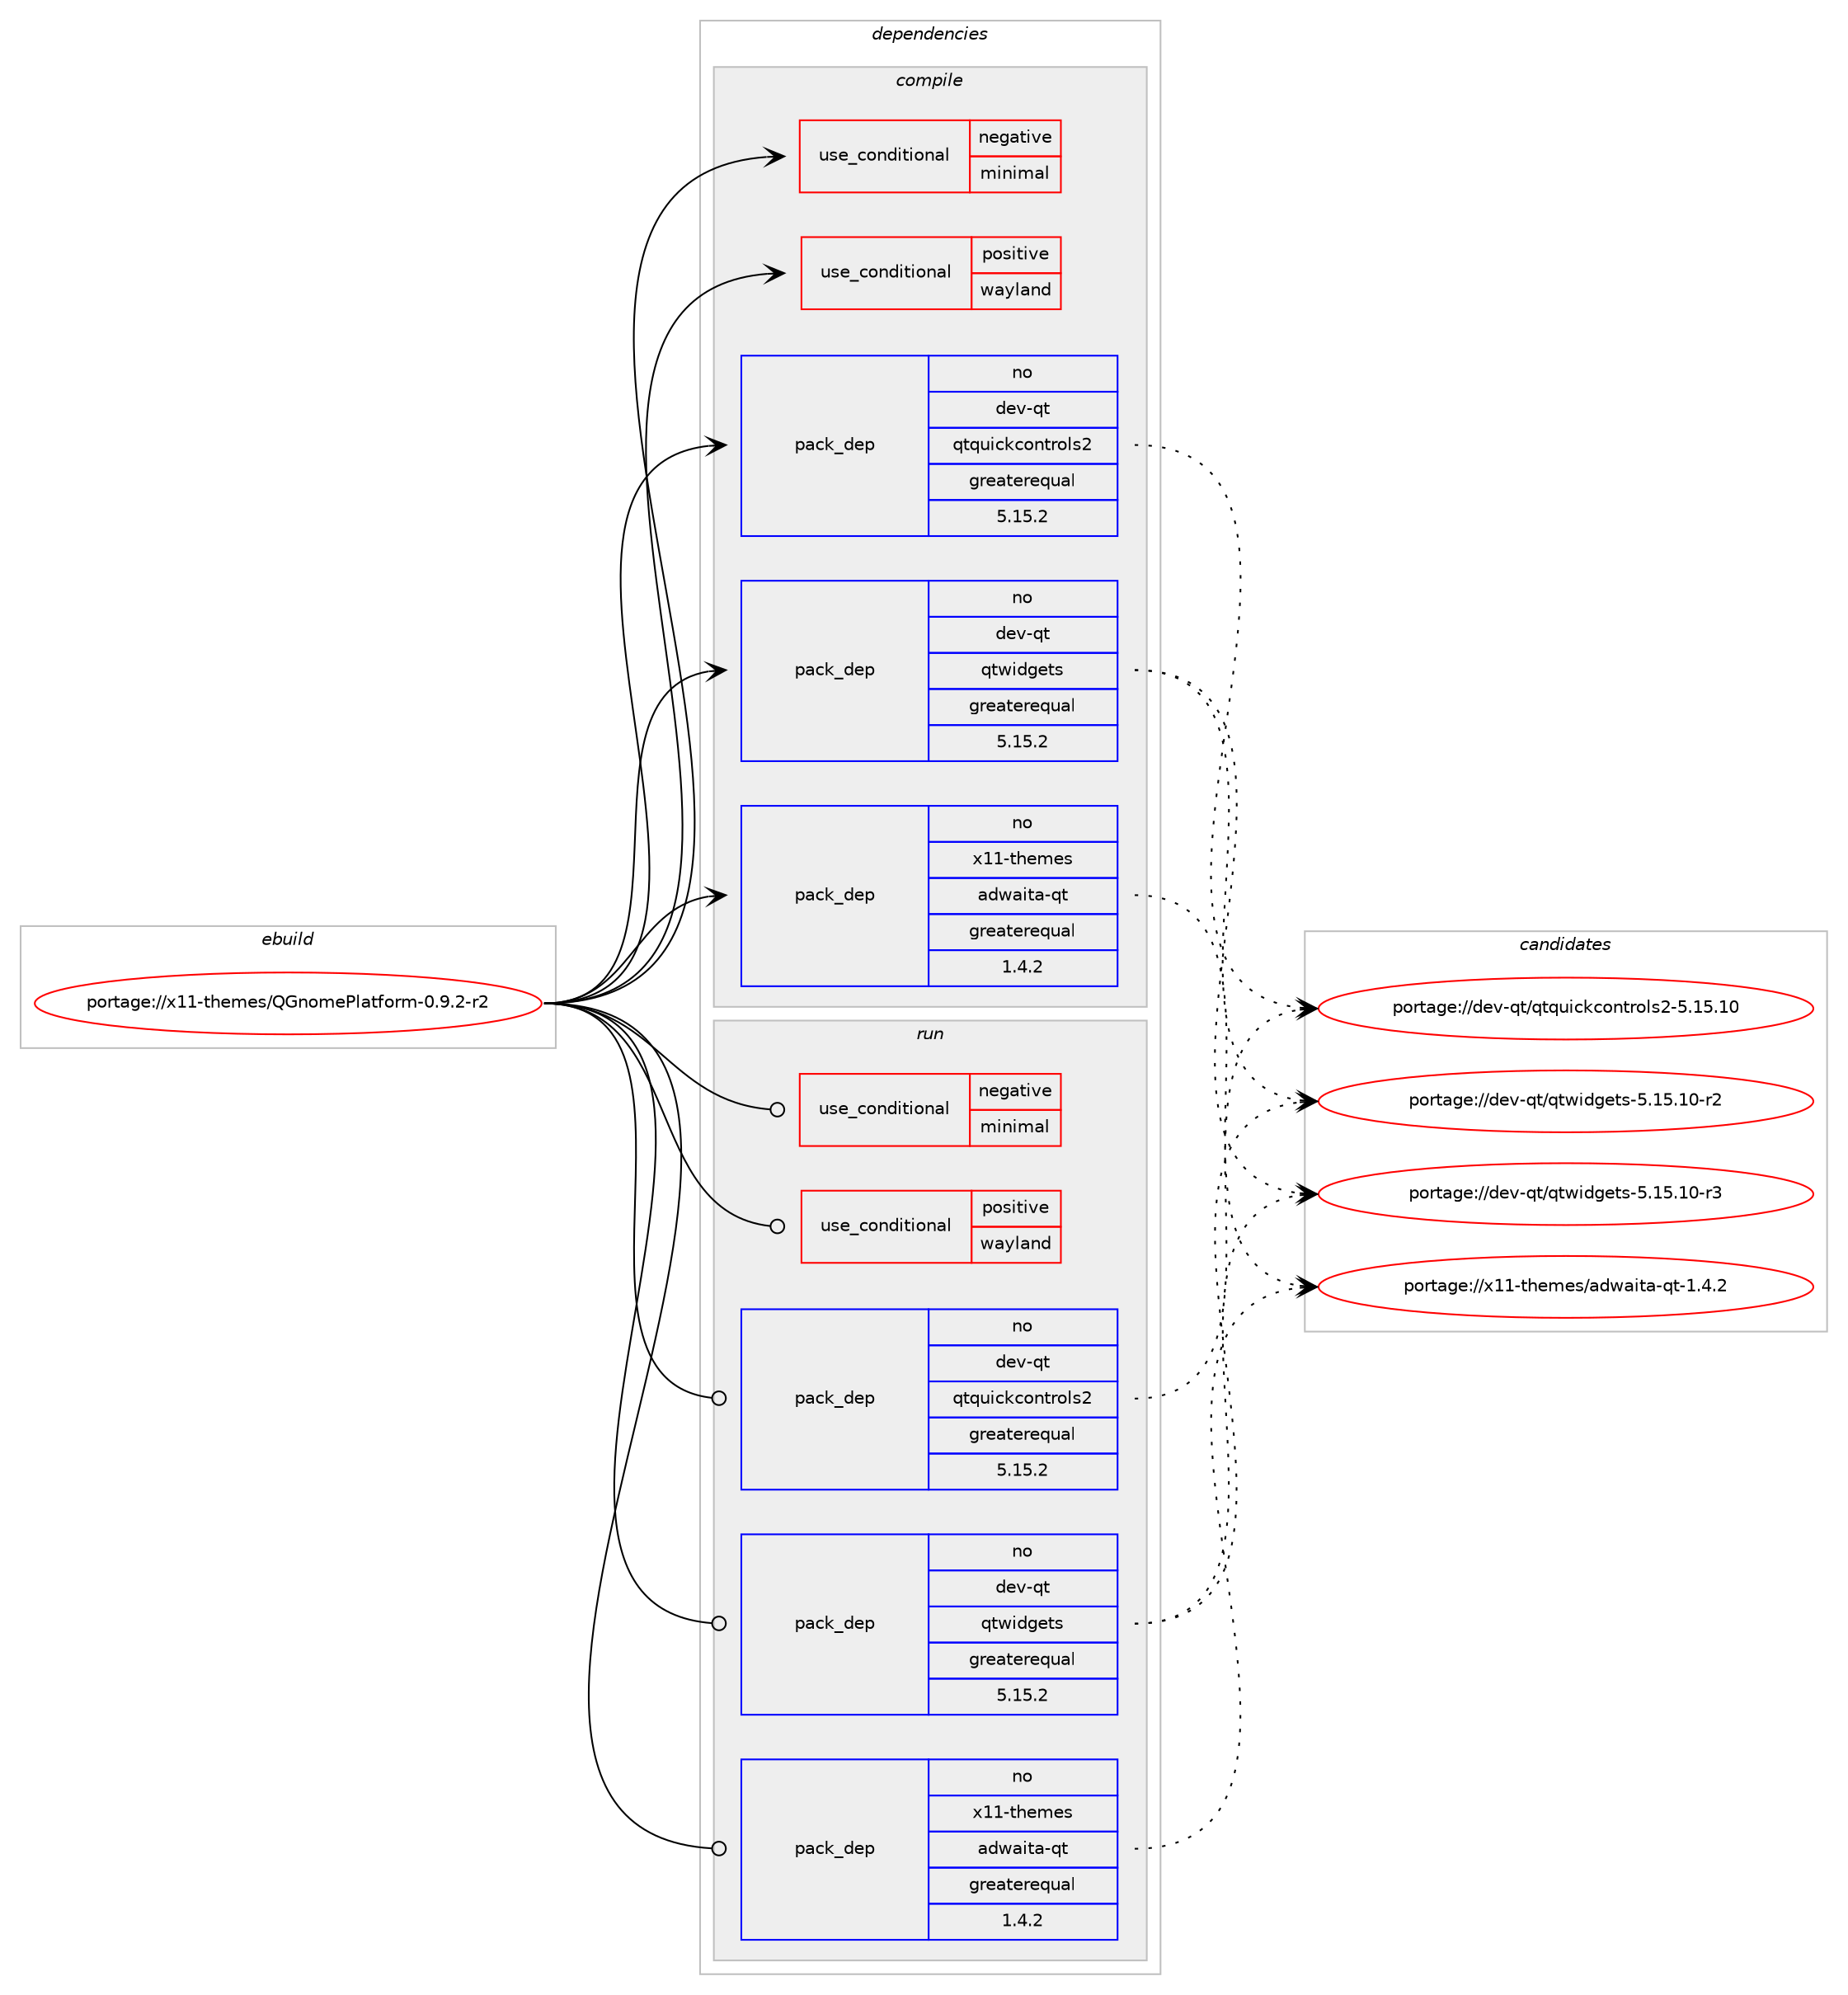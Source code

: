 digraph prolog {

# *************
# Graph options
# *************

newrank=true;
concentrate=true;
compound=true;
graph [rankdir=LR,fontname=Helvetica,fontsize=10,ranksep=1.5];#, ranksep=2.5, nodesep=0.2];
edge  [arrowhead=vee];
node  [fontname=Helvetica,fontsize=10];

# **********
# The ebuild
# **********

subgraph cluster_leftcol {
color=gray;
rank=same;
label=<<i>ebuild</i>>;
id [label="portage://x11-themes/QGnomePlatform-0.9.2-r2", color=red, width=4, href="../x11-themes/QGnomePlatform-0.9.2-r2.svg"];
}

# ****************
# The dependencies
# ****************

subgraph cluster_midcol {
color=gray;
label=<<i>dependencies</i>>;
subgraph cluster_compile {
fillcolor="#eeeeee";
style=filled;
label=<<i>compile</i>>;
subgraph cond878 {
dependency1896 [label=<<TABLE BORDER="0" CELLBORDER="1" CELLSPACING="0" CELLPADDING="4"><TR><TD ROWSPAN="3" CELLPADDING="10">use_conditional</TD></TR><TR><TD>negative</TD></TR><TR><TD>minimal</TD></TR></TABLE>>, shape=none, color=red];
# *** BEGIN UNKNOWN DEPENDENCY TYPE (TODO) ***
# dependency1896 -> package_dependency(portage://x11-themes/QGnomePlatform-0.9.2-r2,install,no,kde-frameworks,qqc2-desktop-style,none,[,,],[slot(5),equal],[])
# *** END UNKNOWN DEPENDENCY TYPE (TODO) ***

}
id:e -> dependency1896:w [weight=20,style="solid",arrowhead="vee"];
subgraph cond879 {
dependency1897 [label=<<TABLE BORDER="0" CELLBORDER="1" CELLSPACING="0" CELLPADDING="4"><TR><TD ROWSPAN="3" CELLPADDING="10">use_conditional</TD></TR><TR><TD>positive</TD></TR><TR><TD>wayland</TD></TR></TABLE>>, shape=none, color=red];
# *** BEGIN UNKNOWN DEPENDENCY TYPE (TODO) ***
# dependency1897 -> package_dependency(portage://x11-themes/QGnomePlatform-0.9.2-r2,install,no,dev-qt,qtwayland,none,[,,],[slot(5),equal],[])
# *** END UNKNOWN DEPENDENCY TYPE (TODO) ***

}
id:e -> dependency1897:w [weight=20,style="solid",arrowhead="vee"];
# *** BEGIN UNKNOWN DEPENDENCY TYPE (TODO) ***
# id -> package_dependency(portage://x11-themes/QGnomePlatform-0.9.2-r2,install,no,dev-qt,qtdbus,none,[,,],[slot(5),equal],[])
# *** END UNKNOWN DEPENDENCY TYPE (TODO) ***

subgraph pack951 {
dependency1898 [label=<<TABLE BORDER="0" CELLBORDER="1" CELLSPACING="0" CELLPADDING="4" WIDTH="220"><TR><TD ROWSPAN="6" CELLPADDING="30">pack_dep</TD></TR><TR><TD WIDTH="110">no</TD></TR><TR><TD>dev-qt</TD></TR><TR><TD>qtquickcontrols2</TD></TR><TR><TD>greaterequal</TD></TR><TR><TD>5.15.2</TD></TR></TABLE>>, shape=none, color=blue];
}
id:e -> dependency1898:w [weight=20,style="solid",arrowhead="vee"];
subgraph pack952 {
dependency1899 [label=<<TABLE BORDER="0" CELLBORDER="1" CELLSPACING="0" CELLPADDING="4" WIDTH="220"><TR><TD ROWSPAN="6" CELLPADDING="30">pack_dep</TD></TR><TR><TD WIDTH="110">no</TD></TR><TR><TD>dev-qt</TD></TR><TR><TD>qtwidgets</TD></TR><TR><TD>greaterequal</TD></TR><TR><TD>5.15.2</TD></TR></TABLE>>, shape=none, color=blue];
}
id:e -> dependency1899:w [weight=20,style="solid",arrowhead="vee"];
# *** BEGIN UNKNOWN DEPENDENCY TYPE (TODO) ***
# id -> package_dependency(portage://x11-themes/QGnomePlatform-0.9.2-r2,install,no,gnome-base,gsettings-desktop-schemas,none,[,,],[],[])
# *** END UNKNOWN DEPENDENCY TYPE (TODO) ***

# *** BEGIN UNKNOWN DEPENDENCY TYPE (TODO) ***
# id -> package_dependency(portage://x11-themes/QGnomePlatform-0.9.2-r2,install,no,sys-apps,xdg-desktop-portal,none,[,,],[],[])
# *** END UNKNOWN DEPENDENCY TYPE (TODO) ***

# *** BEGIN UNKNOWN DEPENDENCY TYPE (TODO) ***
# id -> package_dependency(portage://x11-themes/QGnomePlatform-0.9.2-r2,install,no,x11-libs,gtk+,none,[,,],[slot(3)],[])
# *** END UNKNOWN DEPENDENCY TYPE (TODO) ***

subgraph pack953 {
dependency1900 [label=<<TABLE BORDER="0" CELLBORDER="1" CELLSPACING="0" CELLPADDING="4" WIDTH="220"><TR><TD ROWSPAN="6" CELLPADDING="30">pack_dep</TD></TR><TR><TD WIDTH="110">no</TD></TR><TR><TD>x11-themes</TD></TR><TR><TD>adwaita-qt</TD></TR><TR><TD>greaterequal</TD></TR><TR><TD>1.4.2</TD></TR></TABLE>>, shape=none, color=blue];
}
id:e -> dependency1900:w [weight=20,style="solid",arrowhead="vee"];
}
subgraph cluster_compileandrun {
fillcolor="#eeeeee";
style=filled;
label=<<i>compile and run</i>>;
}
subgraph cluster_run {
fillcolor="#eeeeee";
style=filled;
label=<<i>run</i>>;
subgraph cond880 {
dependency1901 [label=<<TABLE BORDER="0" CELLBORDER="1" CELLSPACING="0" CELLPADDING="4"><TR><TD ROWSPAN="3" CELLPADDING="10">use_conditional</TD></TR><TR><TD>negative</TD></TR><TR><TD>minimal</TD></TR></TABLE>>, shape=none, color=red];
# *** BEGIN UNKNOWN DEPENDENCY TYPE (TODO) ***
# dependency1901 -> package_dependency(portage://x11-themes/QGnomePlatform-0.9.2-r2,run,no,kde-frameworks,qqc2-desktop-style,none,[,,],[slot(5),equal],[])
# *** END UNKNOWN DEPENDENCY TYPE (TODO) ***

}
id:e -> dependency1901:w [weight=20,style="solid",arrowhead="odot"];
subgraph cond881 {
dependency1902 [label=<<TABLE BORDER="0" CELLBORDER="1" CELLSPACING="0" CELLPADDING="4"><TR><TD ROWSPAN="3" CELLPADDING="10">use_conditional</TD></TR><TR><TD>positive</TD></TR><TR><TD>wayland</TD></TR></TABLE>>, shape=none, color=red];
# *** BEGIN UNKNOWN DEPENDENCY TYPE (TODO) ***
# dependency1902 -> package_dependency(portage://x11-themes/QGnomePlatform-0.9.2-r2,run,no,dev-qt,qtwayland,none,[,,],[slot(5),equal],[])
# *** END UNKNOWN DEPENDENCY TYPE (TODO) ***

}
id:e -> dependency1902:w [weight=20,style="solid",arrowhead="odot"];
# *** BEGIN UNKNOWN DEPENDENCY TYPE (TODO) ***
# id -> package_dependency(portage://x11-themes/QGnomePlatform-0.9.2-r2,run,no,dev-qt,qtdbus,none,[,,],[slot(5),equal],[])
# *** END UNKNOWN DEPENDENCY TYPE (TODO) ***

subgraph pack954 {
dependency1903 [label=<<TABLE BORDER="0" CELLBORDER="1" CELLSPACING="0" CELLPADDING="4" WIDTH="220"><TR><TD ROWSPAN="6" CELLPADDING="30">pack_dep</TD></TR><TR><TD WIDTH="110">no</TD></TR><TR><TD>dev-qt</TD></TR><TR><TD>qtquickcontrols2</TD></TR><TR><TD>greaterequal</TD></TR><TR><TD>5.15.2</TD></TR></TABLE>>, shape=none, color=blue];
}
id:e -> dependency1903:w [weight=20,style="solid",arrowhead="odot"];
subgraph pack955 {
dependency1904 [label=<<TABLE BORDER="0" CELLBORDER="1" CELLSPACING="0" CELLPADDING="4" WIDTH="220"><TR><TD ROWSPAN="6" CELLPADDING="30">pack_dep</TD></TR><TR><TD WIDTH="110">no</TD></TR><TR><TD>dev-qt</TD></TR><TR><TD>qtwidgets</TD></TR><TR><TD>greaterequal</TD></TR><TR><TD>5.15.2</TD></TR></TABLE>>, shape=none, color=blue];
}
id:e -> dependency1904:w [weight=20,style="solid",arrowhead="odot"];
# *** BEGIN UNKNOWN DEPENDENCY TYPE (TODO) ***
# id -> package_dependency(portage://x11-themes/QGnomePlatform-0.9.2-r2,run,no,gnome-base,gsettings-desktop-schemas,none,[,,],[],[])
# *** END UNKNOWN DEPENDENCY TYPE (TODO) ***

# *** BEGIN UNKNOWN DEPENDENCY TYPE (TODO) ***
# id -> package_dependency(portage://x11-themes/QGnomePlatform-0.9.2-r2,run,no,sys-apps,xdg-desktop-portal,none,[,,],[],[])
# *** END UNKNOWN DEPENDENCY TYPE (TODO) ***

# *** BEGIN UNKNOWN DEPENDENCY TYPE (TODO) ***
# id -> package_dependency(portage://x11-themes/QGnomePlatform-0.9.2-r2,run,no,x11-libs,gtk+,none,[,,],[slot(3)],[])
# *** END UNKNOWN DEPENDENCY TYPE (TODO) ***

subgraph pack956 {
dependency1905 [label=<<TABLE BORDER="0" CELLBORDER="1" CELLSPACING="0" CELLPADDING="4" WIDTH="220"><TR><TD ROWSPAN="6" CELLPADDING="30">pack_dep</TD></TR><TR><TD WIDTH="110">no</TD></TR><TR><TD>x11-themes</TD></TR><TR><TD>adwaita-qt</TD></TR><TR><TD>greaterequal</TD></TR><TR><TD>1.4.2</TD></TR></TABLE>>, shape=none, color=blue];
}
id:e -> dependency1905:w [weight=20,style="solid",arrowhead="odot"];
}
}

# **************
# The candidates
# **************

subgraph cluster_choices {
rank=same;
color=gray;
label=<<i>candidates</i>>;

subgraph choice951 {
color=black;
nodesep=1;
choice10010111845113116471131161131171059910799111110116114111108115504553464953464948 [label="portage://dev-qt/qtquickcontrols2-5.15.10", color=red, width=4,href="../dev-qt/qtquickcontrols2-5.15.10.svg"];
dependency1898:e -> choice10010111845113116471131161131171059910799111110116114111108115504553464953464948:w [style=dotted,weight="100"];
}
subgraph choice952 {
color=black;
nodesep=1;
choice100101118451131164711311611910510010310111611545534649534649484511450 [label="portage://dev-qt/qtwidgets-5.15.10-r2", color=red, width=4,href="../dev-qt/qtwidgets-5.15.10-r2.svg"];
choice100101118451131164711311611910510010310111611545534649534649484511451 [label="portage://dev-qt/qtwidgets-5.15.10-r3", color=red, width=4,href="../dev-qt/qtwidgets-5.15.10-r3.svg"];
dependency1899:e -> choice100101118451131164711311611910510010310111611545534649534649484511450:w [style=dotted,weight="100"];
dependency1899:e -> choice100101118451131164711311611910510010310111611545534649534649484511451:w [style=dotted,weight="100"];
}
subgraph choice953 {
color=black;
nodesep=1;
choice1204949451161041011091011154797100119971051169745113116454946524650 [label="portage://x11-themes/adwaita-qt-1.4.2", color=red, width=4,href="../x11-themes/adwaita-qt-1.4.2.svg"];
dependency1900:e -> choice1204949451161041011091011154797100119971051169745113116454946524650:w [style=dotted,weight="100"];
}
subgraph choice954 {
color=black;
nodesep=1;
choice10010111845113116471131161131171059910799111110116114111108115504553464953464948 [label="portage://dev-qt/qtquickcontrols2-5.15.10", color=red, width=4,href="../dev-qt/qtquickcontrols2-5.15.10.svg"];
dependency1903:e -> choice10010111845113116471131161131171059910799111110116114111108115504553464953464948:w [style=dotted,weight="100"];
}
subgraph choice955 {
color=black;
nodesep=1;
choice100101118451131164711311611910510010310111611545534649534649484511450 [label="portage://dev-qt/qtwidgets-5.15.10-r2", color=red, width=4,href="../dev-qt/qtwidgets-5.15.10-r2.svg"];
choice100101118451131164711311611910510010310111611545534649534649484511451 [label="portage://dev-qt/qtwidgets-5.15.10-r3", color=red, width=4,href="../dev-qt/qtwidgets-5.15.10-r3.svg"];
dependency1904:e -> choice100101118451131164711311611910510010310111611545534649534649484511450:w [style=dotted,weight="100"];
dependency1904:e -> choice100101118451131164711311611910510010310111611545534649534649484511451:w [style=dotted,weight="100"];
}
subgraph choice956 {
color=black;
nodesep=1;
choice1204949451161041011091011154797100119971051169745113116454946524650 [label="portage://x11-themes/adwaita-qt-1.4.2", color=red, width=4,href="../x11-themes/adwaita-qt-1.4.2.svg"];
dependency1905:e -> choice1204949451161041011091011154797100119971051169745113116454946524650:w [style=dotted,weight="100"];
}
}

}
